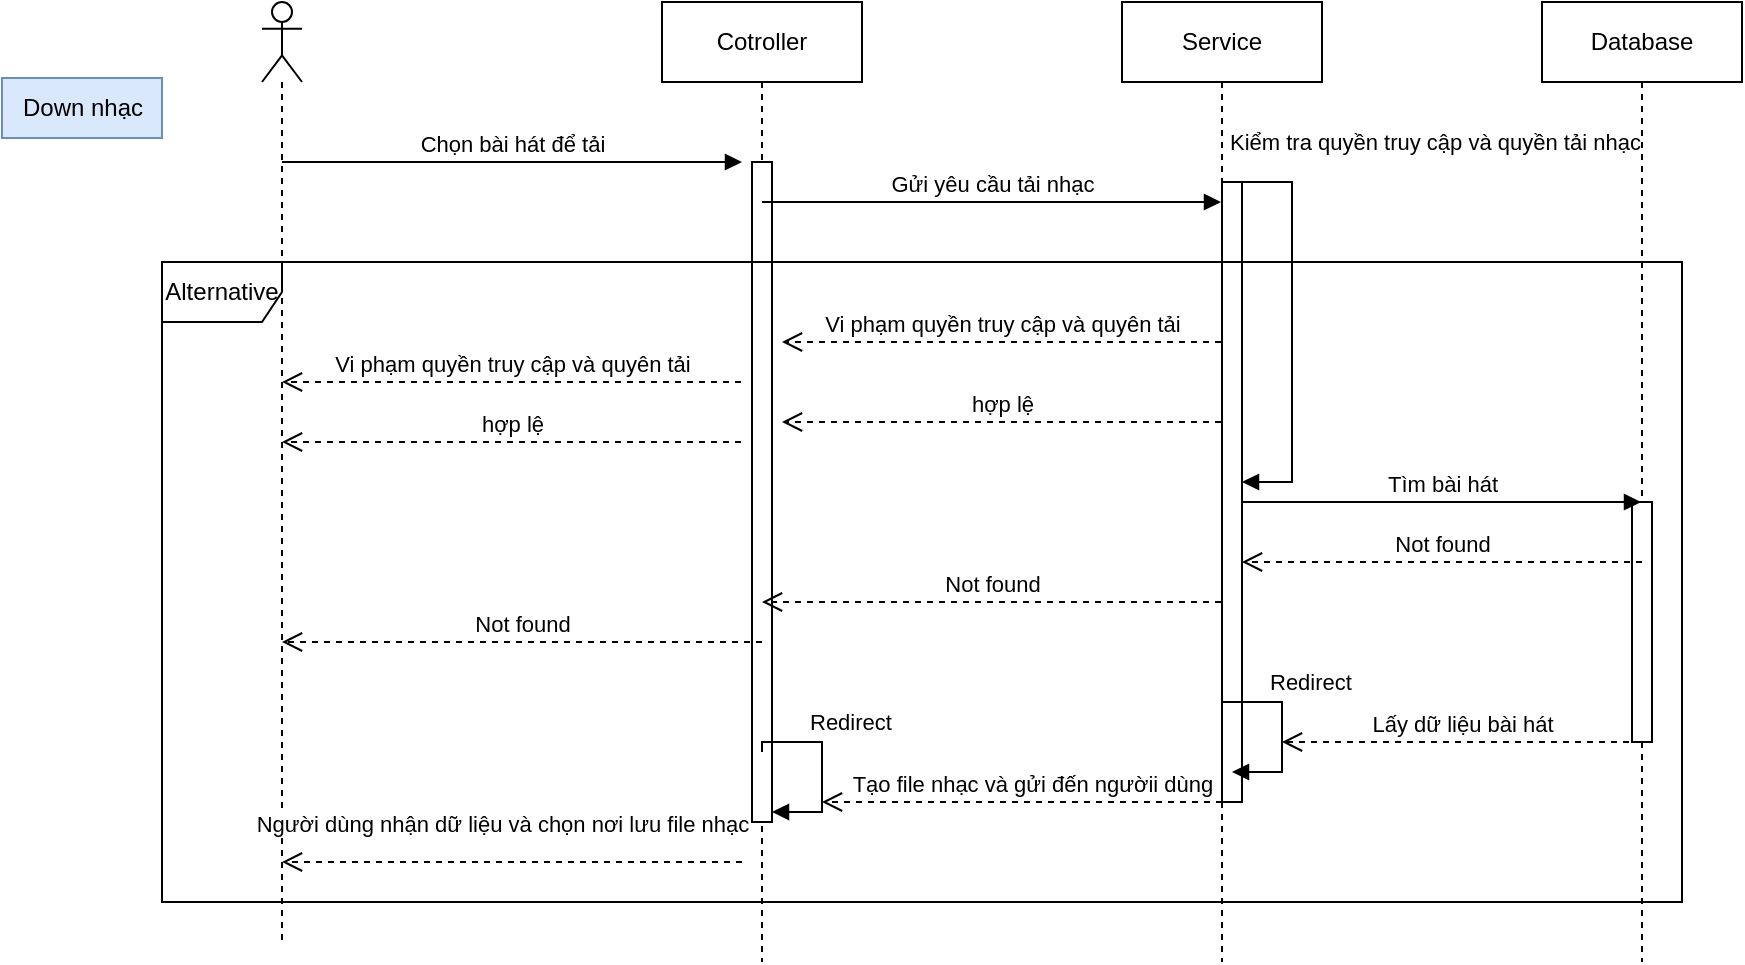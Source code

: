 <mxfile version="22.1.18" type="github">
  <diagram name="Trang-1" id="RymZUgubFaU2acNvvRYv">
    <mxGraphModel dx="1877" dy="565" grid="1" gridSize="10" guides="1" tooltips="1" connect="1" arrows="1" fold="1" page="1" pageScale="1" pageWidth="827" pageHeight="1169" math="0" shadow="0">
      <root>
        <mxCell id="0" />
        <mxCell id="1" parent="0" />
        <mxCell id="HhCZDBXbPNHoOm6aJu6r-1" value="" style="shape=umlLifeline;perimeter=lifelinePerimeter;whiteSpace=wrap;html=1;container=1;dropTarget=0;collapsible=0;recursiveResize=0;outlineConnect=0;portConstraint=eastwest;newEdgeStyle={&quot;curved&quot;:0,&quot;rounded&quot;:0};participant=umlActor;" parent="1" vertex="1">
          <mxGeometry x="-30" y="40" width="20" height="470" as="geometry" />
        </mxCell>
        <mxCell id="HhCZDBXbPNHoOm6aJu6r-2" value="Cotroller" style="shape=umlLifeline;perimeter=lifelinePerimeter;whiteSpace=wrap;html=1;container=1;dropTarget=0;collapsible=0;recursiveResize=0;outlineConnect=0;portConstraint=eastwest;newEdgeStyle={&quot;curved&quot;:0,&quot;rounded&quot;:0};" parent="1" vertex="1">
          <mxGeometry x="170" y="40" width="100" height="480" as="geometry" />
        </mxCell>
        <mxCell id="HhCZDBXbPNHoOm6aJu6r-18" value="" style="html=1;points=[[0,0,0,0,5],[0,1,0,0,-5],[1,0,0,0,5],[1,1,0,0,-5]];perimeter=orthogonalPerimeter;outlineConnect=0;targetShapes=umlLifeline;portConstraint=eastwest;newEdgeStyle={&quot;curved&quot;:0,&quot;rounded&quot;:0};" parent="HhCZDBXbPNHoOm6aJu6r-2" vertex="1">
          <mxGeometry x="45" y="80" width="10" height="330" as="geometry" />
        </mxCell>
        <mxCell id="HhCZDBXbPNHoOm6aJu6r-3" value="Service" style="shape=umlLifeline;perimeter=lifelinePerimeter;whiteSpace=wrap;html=1;container=1;dropTarget=0;collapsible=0;recursiveResize=0;outlineConnect=0;portConstraint=eastwest;newEdgeStyle={&quot;curved&quot;:0,&quot;rounded&quot;:0};" parent="1" vertex="1">
          <mxGeometry x="400" y="40" width="100" height="480" as="geometry" />
        </mxCell>
        <mxCell id="HhCZDBXbPNHoOm6aJu6r-9" value="" style="html=1;points=[[0,0,0,0,5],[0,1,0,0,-5],[1,0,0,0,5],[1,1,0,0,-5]];perimeter=orthogonalPerimeter;outlineConnect=0;targetShapes=umlLifeline;portConstraint=eastwest;newEdgeStyle={&quot;curved&quot;:0,&quot;rounded&quot;:0};" parent="HhCZDBXbPNHoOm6aJu6r-3" vertex="1">
          <mxGeometry x="50" y="90" width="10" height="310" as="geometry" />
        </mxCell>
        <mxCell id="HhCZDBXbPNHoOm6aJu6r-10" value="Kiểm tra quyền truy cập và quyền tải nhạc&amp;nbsp;" style="html=1;align=left;spacingLeft=2;endArrow=block;rounded=0;edgeStyle=orthogonalEdgeStyle;curved=0;rounded=0;" parent="HhCZDBXbPNHoOm6aJu6r-3" target="HhCZDBXbPNHoOm6aJu6r-9" edge="1">
          <mxGeometry x="-1" y="21" relative="1" as="geometry">
            <mxPoint x="55" y="90" as="sourcePoint" />
            <Array as="points">
              <mxPoint x="85" y="90" />
              <mxPoint x="85" y="240" />
            </Array>
            <mxPoint x="-5" y="1" as="offset" />
          </mxGeometry>
        </mxCell>
        <mxCell id="HhCZDBXbPNHoOm6aJu6r-4" value="Database" style="shape=umlLifeline;perimeter=lifelinePerimeter;whiteSpace=wrap;html=1;container=1;dropTarget=0;collapsible=0;recursiveResize=0;outlineConnect=0;portConstraint=eastwest;newEdgeStyle={&quot;curved&quot;:0,&quot;rounded&quot;:0};" parent="1" vertex="1">
          <mxGeometry x="610" y="40" width="100" height="480" as="geometry" />
        </mxCell>
        <mxCell id="HhCZDBXbPNHoOm6aJu6r-19" value="" style="html=1;points=[[0,0,0,0,5],[0,1,0,0,-5],[1,0,0,0,5],[1,1,0,0,-5]];perimeter=orthogonalPerimeter;outlineConnect=0;targetShapes=umlLifeline;portConstraint=eastwest;newEdgeStyle={&quot;curved&quot;:0,&quot;rounded&quot;:0};" parent="HhCZDBXbPNHoOm6aJu6r-4" vertex="1">
          <mxGeometry x="45" y="250" width="10" height="120" as="geometry" />
        </mxCell>
        <mxCell id="HhCZDBXbPNHoOm6aJu6r-6" value="Chọn bài hát để tải" style="html=1;verticalAlign=bottom;endArrow=block;curved=0;rounded=0;" parent="1" source="HhCZDBXbPNHoOm6aJu6r-1" edge="1">
          <mxGeometry width="80" relative="1" as="geometry">
            <mxPoint x="70" y="120" as="sourcePoint" />
            <mxPoint x="210" y="120" as="targetPoint" />
          </mxGeometry>
        </mxCell>
        <mxCell id="HhCZDBXbPNHoOm6aJu6r-8" value="Gửi yêu cầu tải nhạc" style="html=1;verticalAlign=bottom;endArrow=block;curved=0;rounded=0;" parent="1" edge="1">
          <mxGeometry width="80" relative="1" as="geometry">
            <mxPoint x="220" y="140" as="sourcePoint" />
            <mxPoint x="449.5" y="140" as="targetPoint" />
          </mxGeometry>
        </mxCell>
        <mxCell id="HhCZDBXbPNHoOm6aJu6r-11" value="Tìm bài hát" style="html=1;verticalAlign=bottom;endArrow=block;curved=0;rounded=0;" parent="1" edge="1">
          <mxGeometry width="80" relative="1" as="geometry">
            <mxPoint x="460" y="290" as="sourcePoint" />
            <mxPoint x="659.5" y="290" as="targetPoint" />
          </mxGeometry>
        </mxCell>
        <mxCell id="HhCZDBXbPNHoOm6aJu6r-12" value="Not found" style="html=1;verticalAlign=bottom;endArrow=open;dashed=1;endSize=8;curved=0;rounded=0;" parent="1" edge="1">
          <mxGeometry relative="1" as="geometry">
            <mxPoint x="660" y="320" as="sourcePoint" />
            <mxPoint x="460" y="320" as="targetPoint" />
          </mxGeometry>
        </mxCell>
        <mxCell id="HhCZDBXbPNHoOm6aJu6r-13" value="Not found" style="html=1;verticalAlign=bottom;endArrow=open;dashed=1;endSize=8;curved=0;rounded=0;" parent="1" edge="1">
          <mxGeometry relative="1" as="geometry">
            <mxPoint x="449.5" y="340" as="sourcePoint" />
            <mxPoint x="220" y="340" as="targetPoint" />
          </mxGeometry>
        </mxCell>
        <mxCell id="HhCZDBXbPNHoOm6aJu6r-14" value="Not found" style="html=1;verticalAlign=bottom;endArrow=open;dashed=1;endSize=8;curved=0;rounded=0;" parent="1" edge="1">
          <mxGeometry relative="1" as="geometry">
            <mxPoint x="220" y="360" as="sourcePoint" />
            <mxPoint x="-20" y="360" as="targetPoint" />
            <Array as="points">
              <mxPoint x="120.5" y="360" />
            </Array>
          </mxGeometry>
        </mxCell>
        <mxCell id="HhCZDBXbPNHoOm6aJu6r-15" value="Lấy dữ liệu bài hát" style="html=1;verticalAlign=bottom;endArrow=open;dashed=1;endSize=8;curved=0;rounded=0;" parent="1" edge="1">
          <mxGeometry x="-0.003" relative="1" as="geometry">
            <mxPoint x="659.5" y="410" as="sourcePoint" />
            <mxPoint x="480" y="410" as="targetPoint" />
            <Array as="points">
              <mxPoint x="520" y="410" />
            </Array>
            <mxPoint as="offset" />
          </mxGeometry>
        </mxCell>
        <mxCell id="HhCZDBXbPNHoOm6aJu6r-16" value="Tạo file nhạc và gửi đến ngườii dùng" style="html=1;verticalAlign=bottom;endArrow=open;dashed=1;endSize=8;curved=0;rounded=0;" parent="1" edge="1">
          <mxGeometry x="-0.048" relative="1" as="geometry">
            <mxPoint x="450" y="440" as="sourcePoint" />
            <mxPoint x="250" y="440" as="targetPoint" />
            <mxPoint as="offset" />
          </mxGeometry>
        </mxCell>
        <mxCell id="HhCZDBXbPNHoOm6aJu6r-17" value="Người dùng nhận dữ liệu và chọn nơi lưu file nhạc" style="html=1;verticalAlign=bottom;endArrow=open;dashed=1;endSize=8;curved=0;rounded=0;align=center;" parent="1" edge="1">
          <mxGeometry x="0.043" y="-10" relative="1" as="geometry">
            <mxPoint x="210" y="470" as="sourcePoint" />
            <mxPoint x="-20" y="470" as="targetPoint" />
            <mxPoint as="offset" />
          </mxGeometry>
        </mxCell>
        <mxCell id="HhCZDBXbPNHoOm6aJu6r-21" value="Redirect" style="html=1;align=left;spacingLeft=2;endArrow=block;rounded=0;edgeStyle=orthogonalEdgeStyle;curved=0;rounded=0;" parent="1" edge="1">
          <mxGeometry x="-0.474" y="10" relative="1" as="geometry">
            <mxPoint x="450" y="395" as="sourcePoint" />
            <Array as="points">
              <mxPoint x="450" y="390" />
              <mxPoint x="480" y="390" />
              <mxPoint x="480" y="425" />
            </Array>
            <mxPoint x="455" y="425" as="targetPoint" />
            <mxPoint as="offset" />
          </mxGeometry>
        </mxCell>
        <mxCell id="HhCZDBXbPNHoOm6aJu6r-22" value="Alternative" style="shape=umlFrame;whiteSpace=wrap;html=1;pointerEvents=0;" parent="1" vertex="1">
          <mxGeometry x="-80" y="170" width="760" height="320" as="geometry" />
        </mxCell>
        <mxCell id="HhCZDBXbPNHoOm6aJu6r-23" value="Redirect" style="html=1;align=left;spacingLeft=2;endArrow=block;rounded=0;edgeStyle=orthogonalEdgeStyle;curved=0;rounded=0;" parent="1" edge="1">
          <mxGeometry x="-0.474" y="10" relative="1" as="geometry">
            <mxPoint x="220" y="415" as="sourcePoint" />
            <Array as="points">
              <mxPoint x="220" y="410" />
              <mxPoint x="250" y="410" />
              <mxPoint x="250" y="445" />
            </Array>
            <mxPoint x="225" y="445" as="targetPoint" />
            <mxPoint as="offset" />
          </mxGeometry>
        </mxCell>
        <mxCell id="HhCZDBXbPNHoOm6aJu6r-24" value="Down nhạc" style="text;html=1;align=center;verticalAlign=middle;resizable=0;points=[];autosize=1;strokeColor=#6c8ebf;fillColor=#dae8fc;" parent="1" vertex="1">
          <mxGeometry x="-160" y="78" width="80" height="30" as="geometry" />
        </mxCell>
        <mxCell id="RUo0YCaEbIDSJ8YqdBA4-2" value="hợp lệ" style="html=1;verticalAlign=bottom;endArrow=open;dashed=1;endSize=8;curved=0;rounded=0;" parent="1" edge="1">
          <mxGeometry relative="1" as="geometry">
            <mxPoint x="449.5" y="250" as="sourcePoint" />
            <mxPoint x="230" y="250" as="targetPoint" />
          </mxGeometry>
        </mxCell>
        <mxCell id="RUo0YCaEbIDSJ8YqdBA4-4" value="Vi phạm quyền truy cập và quyên tải" style="html=1;verticalAlign=bottom;endArrow=open;dashed=1;endSize=8;curved=0;rounded=0;" parent="1" edge="1">
          <mxGeometry relative="1" as="geometry">
            <mxPoint x="449.5" y="210" as="sourcePoint" />
            <mxPoint x="230" y="210" as="targetPoint" />
          </mxGeometry>
        </mxCell>
        <mxCell id="RUo0YCaEbIDSJ8YqdBA4-5" value="hợp lệ" style="html=1;verticalAlign=bottom;endArrow=open;dashed=1;endSize=8;curved=0;rounded=0;" parent="1" edge="1">
          <mxGeometry relative="1" as="geometry">
            <mxPoint x="209.5" y="260" as="sourcePoint" />
            <mxPoint x="-20" y="260" as="targetPoint" />
          </mxGeometry>
        </mxCell>
        <mxCell id="RUo0YCaEbIDSJ8YqdBA4-6" value="Vi phạm quyền truy cập và quyên tải" style="html=1;verticalAlign=bottom;endArrow=open;dashed=1;endSize=8;curved=0;rounded=0;" parent="1" edge="1">
          <mxGeometry x="-0.002" relative="1" as="geometry">
            <mxPoint x="209.5" y="230" as="sourcePoint" />
            <mxPoint x="-20" y="230" as="targetPoint" />
            <mxPoint as="offset" />
          </mxGeometry>
        </mxCell>
      </root>
    </mxGraphModel>
  </diagram>
</mxfile>
